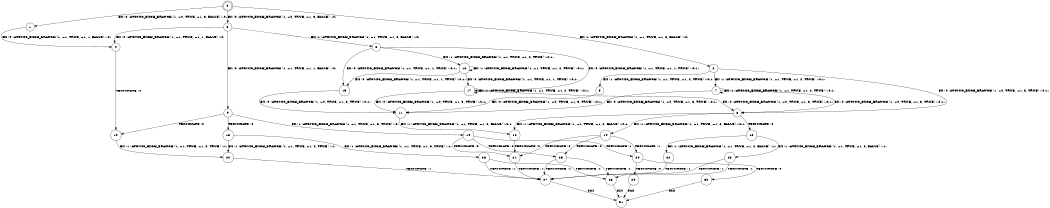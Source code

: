 digraph BCG {
size = "7, 10.5";
center = TRUE;
node [shape = circle];
0 [peripheries = 2];
0 -> 1 [label = "EX !0 !ATOMIC_EXCH_BRANCH (1, +0, TRUE, +1, 3, FALSE) !:0:"];
0 -> 2 [label = "EX !1 !ATOMIC_EXCH_BRANCH (1, +1, TRUE, +1, 3, FALSE) !:0:"];
0 -> 3 [label = "EX !0 !ATOMIC_EXCH_BRANCH (1, +0, TRUE, +1, 3, FALSE) !:0:"];
1 -> 4 [label = "EX !0 !ATOMIC_EXCH_BRANCH (1, +1, TRUE, +1, 1, FALSE) !:0:"];
2 -> 5 [label = "EX !1 !ATOMIC_EXCH_BRANCH (1, +1, TRUE, +1, 2, TRUE) !:0:1:"];
2 -> 6 [label = "EX !0 !ATOMIC_EXCH_BRANCH (1, +0, TRUE, +1, 3, TRUE) !:0:1:"];
2 -> 7 [label = "EX !1 !ATOMIC_EXCH_BRANCH (1, +1, TRUE, +1, 2, TRUE) !:0:1:"];
3 -> 4 [label = "EX !0 !ATOMIC_EXCH_BRANCH (1, +1, TRUE, +1, 1, FALSE) !:0:"];
3 -> 8 [label = "EX !1 !ATOMIC_EXCH_BRANCH (1, +1, TRUE, +1, 3, FALSE) !:0:"];
3 -> 9 [label = "EX !0 !ATOMIC_EXCH_BRANCH (1, +1, TRUE, +1, 1, FALSE) !:0:"];
4 -> 10 [label = "TERMINATE !0"];
5 -> 11 [label = "EX !0 !ATOMIC_EXCH_BRANCH (1, +0, TRUE, +1, 3, TRUE) !:0:1:"];
6 -> 12 [label = "EX !1 !ATOMIC_EXCH_BRANCH (1, +1, TRUE, +1, 2, FALSE) !:0:1:"];
6 -> 13 [label = "TERMINATE !0"];
6 -> 14 [label = "EX !1 !ATOMIC_EXCH_BRANCH (1, +1, TRUE, +1, 2, FALSE) !:0:1:"];
7 -> 11 [label = "EX !0 !ATOMIC_EXCH_BRANCH (1, +0, TRUE, +1, 3, TRUE) !:0:1:"];
7 -> 6 [label = "EX !0 !ATOMIC_EXCH_BRANCH (1, +0, TRUE, +1, 3, TRUE) !:0:1:"];
7 -> 7 [label = "EX !1 !ATOMIC_EXCH_BRANCH (1, +1, TRUE, +1, 2, TRUE) !:0:1:"];
8 -> 15 [label = "EX !0 !ATOMIC_EXCH_BRANCH (1, +1, TRUE, +1, 1, TRUE) !:0:1:"];
8 -> 16 [label = "EX !1 !ATOMIC_EXCH_BRANCH (1, +1, TRUE, +1, 2, TRUE) !:0:1:"];
8 -> 17 [label = "EX !0 !ATOMIC_EXCH_BRANCH (1, +1, TRUE, +1, 1, TRUE) !:0:1:"];
9 -> 10 [label = "TERMINATE !0"];
9 -> 18 [label = "TERMINATE !0"];
9 -> 19 [label = "EX !1 !ATOMIC_EXCH_BRANCH (1, +1, TRUE, +1, 3, TRUE) !:0:"];
10 -> 20 [label = "EX !1 !ATOMIC_EXCH_BRANCH (1, +1, TRUE, +1, 3, TRUE) !:1:"];
11 -> 12 [label = "EX !1 !ATOMIC_EXCH_BRANCH (1, +1, TRUE, +1, 2, FALSE) !:0:1:"];
12 -> 21 [label = "TERMINATE !0"];
13 -> 22 [label = "EX !1 !ATOMIC_EXCH_BRANCH (1, +1, TRUE, +1, 2, FALSE) !:1:"];
13 -> 23 [label = "EX !1 !ATOMIC_EXCH_BRANCH (1, +1, TRUE, +1, 2, FALSE) !:1:"];
14 -> 21 [label = "TERMINATE !0"];
14 -> 24 [label = "TERMINATE !1"];
14 -> 25 [label = "TERMINATE !0"];
15 -> 11 [label = "EX !0 !ATOMIC_EXCH_BRANCH (1, +0, TRUE, +1, 3, TRUE) !:0:1:"];
16 -> 15 [label = "EX !0 !ATOMIC_EXCH_BRANCH (1, +1, TRUE, +1, 1, TRUE) !:0:1:"];
16 -> 16 [label = "EX !1 !ATOMIC_EXCH_BRANCH (1, +1, TRUE, +1, 2, TRUE) !:0:1:"];
16 -> 17 [label = "EX !0 !ATOMIC_EXCH_BRANCH (1, +1, TRUE, +1, 1, TRUE) !:0:1:"];
17 -> 11 [label = "EX !0 !ATOMIC_EXCH_BRANCH (1, +0, TRUE, +1, 3, TRUE) !:0:1:"];
17 -> 17 [label = "EX !1 !ATOMIC_EXCH_BRANCH (1, +1, TRUE, +1, 2, TRUE) !:0:1:"];
17 -> 6 [label = "EX !0 !ATOMIC_EXCH_BRANCH (1, +0, TRUE, +1, 3, TRUE) !:0:1:"];
18 -> 20 [label = "EX !1 !ATOMIC_EXCH_BRANCH (1, +1, TRUE, +1, 3, TRUE) !:1:"];
18 -> 26 [label = "EX !1 !ATOMIC_EXCH_BRANCH (1, +1, TRUE, +1, 3, TRUE) !:1:"];
19 -> 21 [label = "TERMINATE !0"];
19 -> 24 [label = "TERMINATE !1"];
19 -> 25 [label = "TERMINATE !0"];
20 -> 27 [label = "TERMINATE !1"];
21 -> 27 [label = "TERMINATE !1"];
22 -> 27 [label = "TERMINATE !1"];
23 -> 27 [label = "TERMINATE !1"];
23 -> 28 [label = "TERMINATE !1"];
24 -> 29 [label = "TERMINATE !0"];
24 -> 30 [label = "TERMINATE !0"];
25 -> 27 [label = "TERMINATE !1"];
25 -> 28 [label = "TERMINATE !1"];
26 -> 27 [label = "TERMINATE !1"];
26 -> 28 [label = "TERMINATE !1"];
27 -> 31 [label = "exit"];
28 -> 31 [label = "exit"];
29 -> 31 [label = "exit"];
30 -> 31 [label = "exit"];
}
